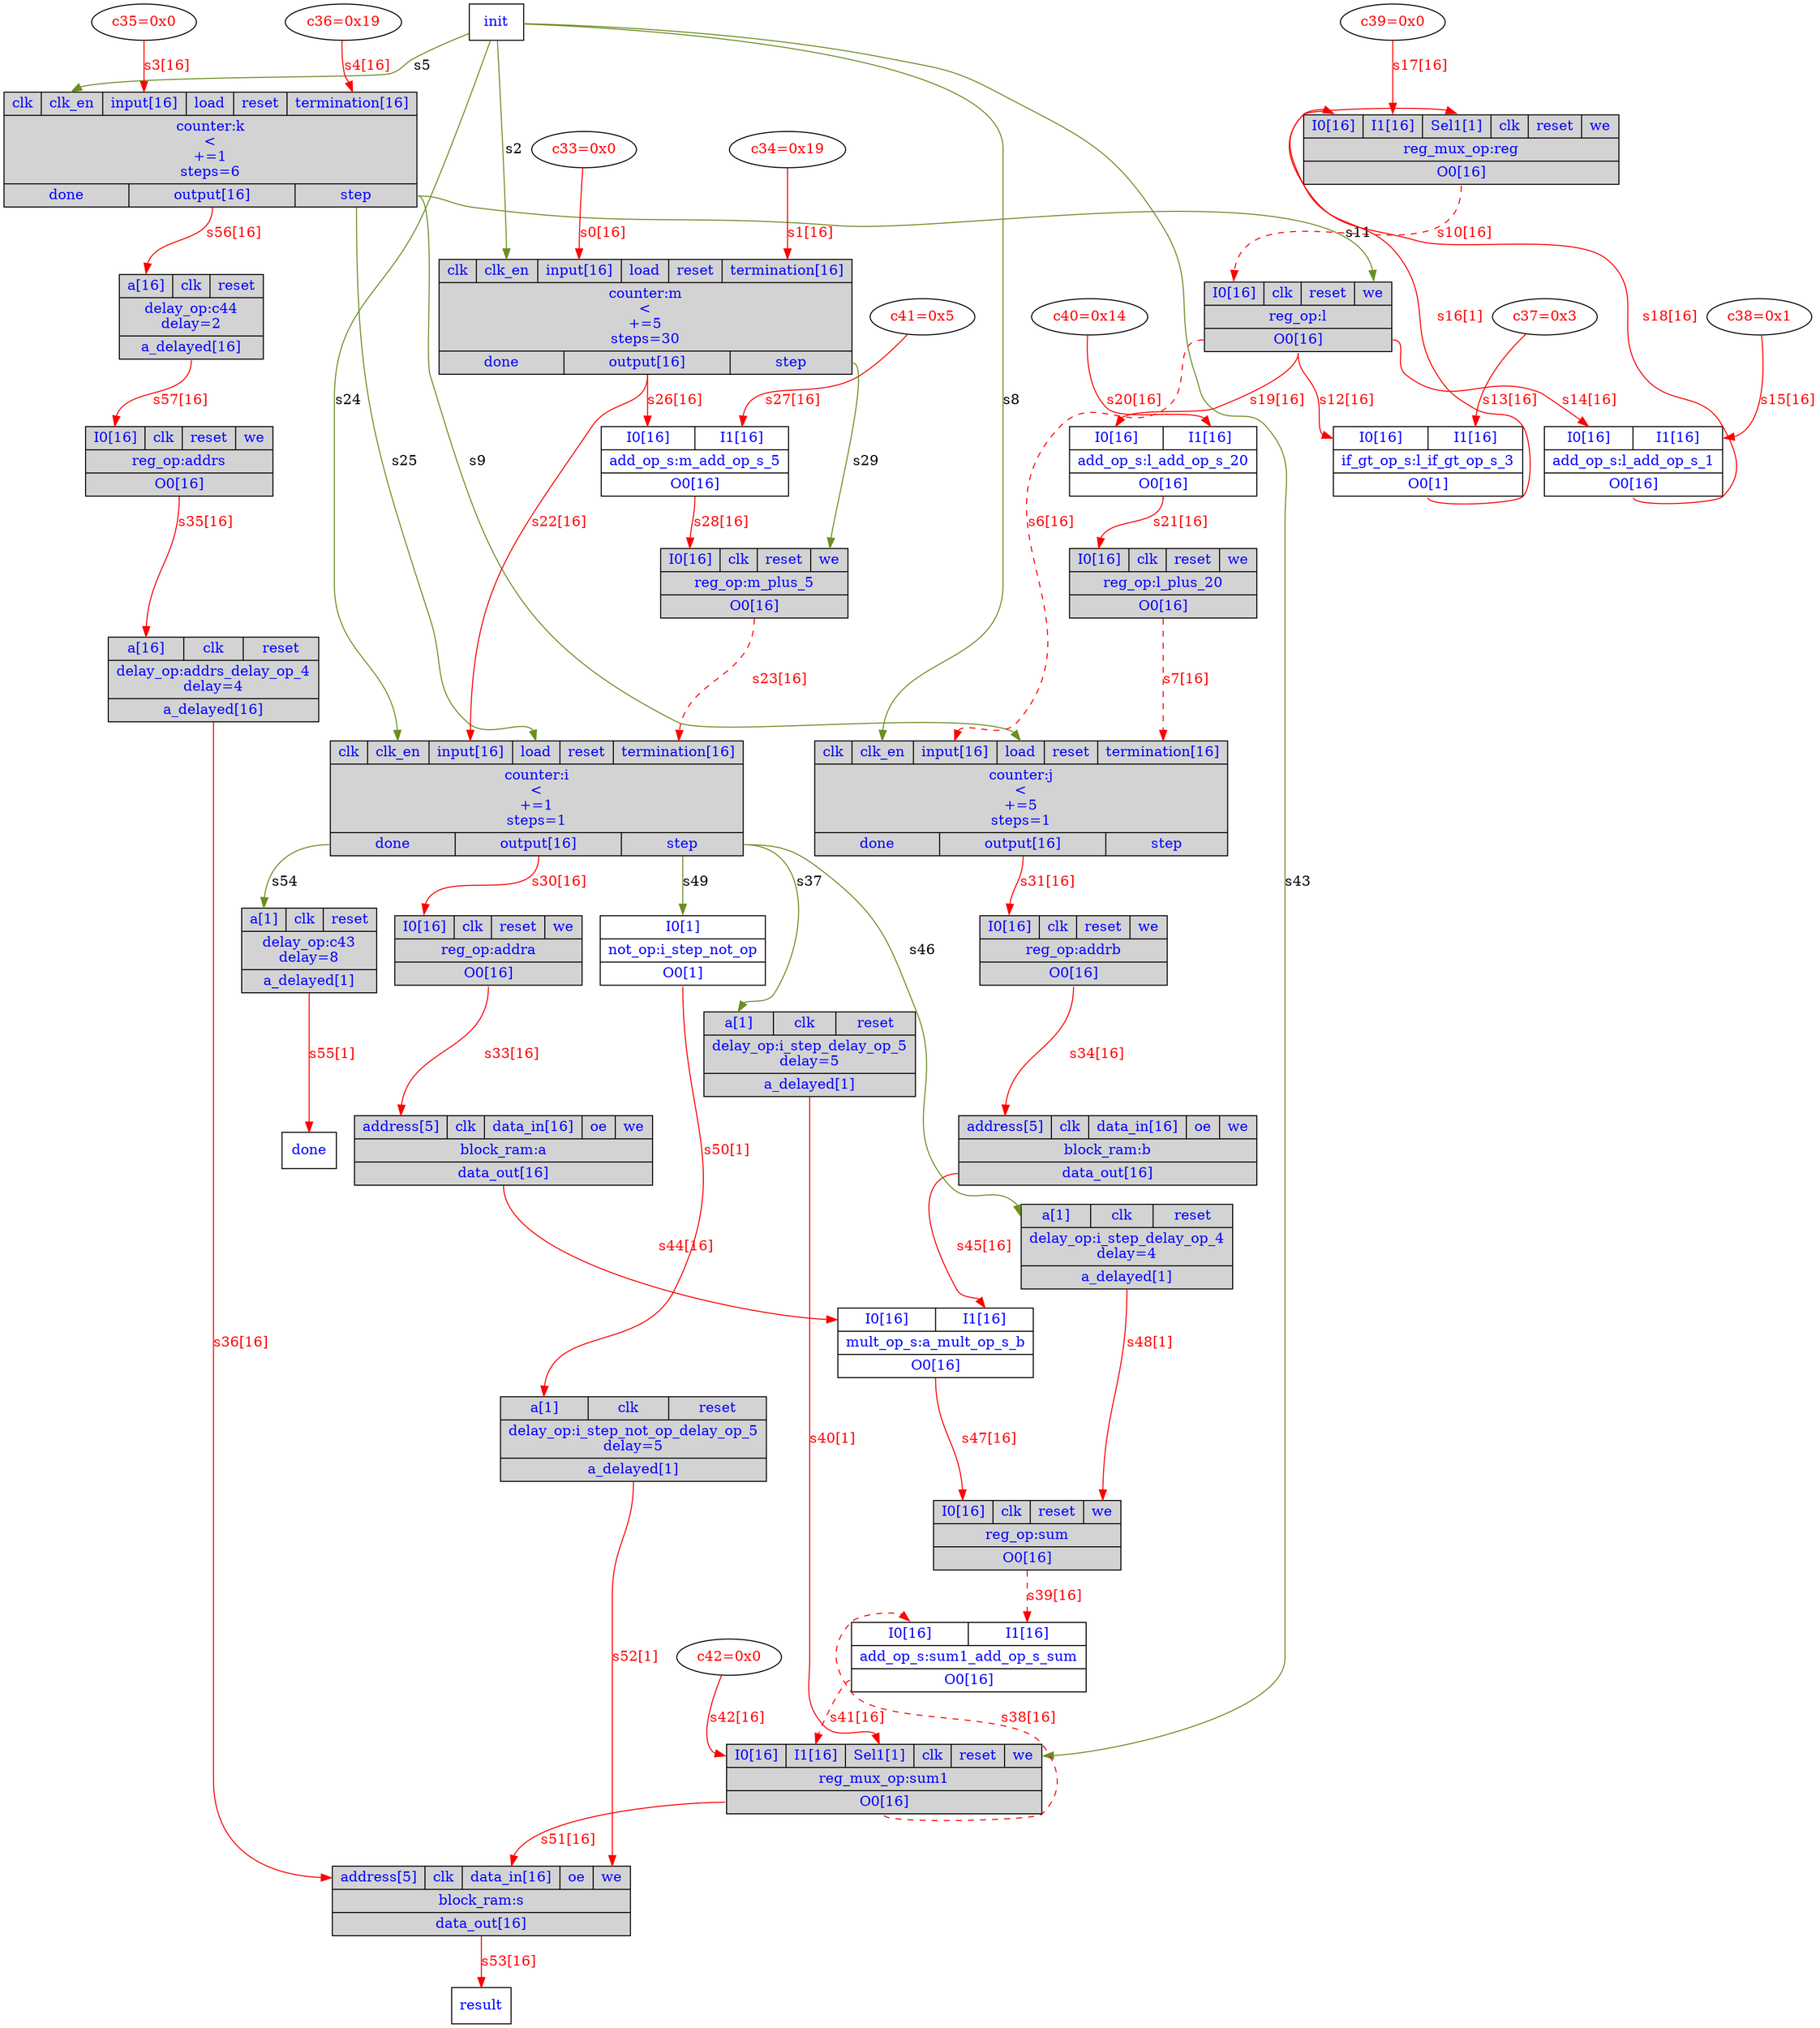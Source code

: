 digraph matmult {
	// Components (Nodes)
	"reg" [shape=record, fontcolor=blue, style="filled", fillcolor="lightgray", label="{{<I0>I0[16]|<I1>I1[16]|<Sel1>Sel1[1]|<clk>clk|<reset>reset|<we>we}|reg_mux_op:reg|{<O0>O0[16]}}"];
	"i_step_delay_op_5" [shape=record, fontcolor=blue, style="filled", fillcolor="lightgray", label="{{<a>a[1]|<clk>clk|<reset>reset}|delay_op:i_step_delay_op_5\ndelay=5|{<a_delayed>a_delayed[1]}}"];
	"k" [shape=record, fontcolor=blue, style="filled", fillcolor="lightgray", label="{{<clk>clk|<clk_en>clk_en|<input>input[16]|<load>load|<reset>reset|<termination>termination[16]}|counter:k\n\<\n+=1\nsteps=6|{<done>done|<output>output[16]|<step>step}}"];
	"addrs" [shape=record, fontcolor=blue, style="filled", fillcolor="lightgray", label="{{<I0>I0[16]|<clk>clk|<reset>reset|<we>we}|reg_op:addrs|{<O0>O0[16]}}"];
	"c40" [fontcolor=red label="c40=0x14"];
	"c37" [fontcolor=red label="c37=0x3"];
	"c44" [shape=record, fontcolor=blue, style="filled", fillcolor="lightgray", label="{{<a>a[16]|<clk>clk|<reset>reset}|delay_op:c44\ndelay=2|{<a_delayed>a_delayed[16]}}"];
	"c41" [fontcolor=red label="c41=0x5"];
	"i_step_delay_op_4" [shape=record, fontcolor=blue, style="filled", fillcolor="lightgray", label="{{<a>a[1]|<clk>clk|<reset>reset}|delay_op:i_step_delay_op_4\ndelay=4|{<a_delayed>a_delayed[1]}}"];
	"c34" [fontcolor=red label="c34=0x19"];
	"a_mult_op_s_b" [shape=record, fontcolor=blue, label="{{<I0>I0[16]|<I1>I1[16]}|mult_op_s:a_mult_op_s_b|{<O0>O0[16]}}"];
	"c33" [fontcolor=red label="c33=0x0"];
	"sum1_add_op_s_sum" [shape=record, fontcolor=blue, label="{{<I0>I0[16]|<I1>I1[16]}|add_op_s:sum1_add_op_s_sum|{<O0>O0[16]}}"];
	"s" [shape=record, fontcolor=blue, style="filled", fillcolor="lightgray", label="{{<address>address[5]|<clk>clk|<data_in>data_in[16]|<oe>oe|<we>we}|block_ram:s|{<data_out>data_out[16]}}"];
	"addrs_delay_op_4" [shape=record, fontcolor=blue, style="filled", fillcolor="lightgray", label="{{<a>a[16]|<clk>clk|<reset>reset}|delay_op:addrs_delay_op_4\ndelay=4|{<a_delayed>a_delayed[16]}}"];
	"l_add_op_s_1" [shape=record, fontcolor=blue, label="{{<I0>I0[16]|<I1>I1[16]}|add_op_s:l_add_op_s_1|{<O0>O0[16]}}"];
	"l_add_op_s_20" [shape=record, fontcolor=blue, label="{{<I0>I0[16]|<I1>I1[16]}|add_op_s:l_add_op_s_20|{<O0>O0[16]}}"];
	"l" [shape=record, fontcolor=blue, style="filled", fillcolor="lightgray", label="{{<I0>I0[16]|<clk>clk|<reset>reset|<we>we}|reg_op:l|{<O0>O0[16]}}"];
	"m" [shape=record, fontcolor=blue, style="filled", fillcolor="lightgray", label="{{<clk>clk|<clk_en>clk_en|<input>input[16]|<load>load|<reset>reset|<termination>termination[16]}|counter:m\n\<\n+=5\nsteps=30|{<done>done|<output>output[16]|<step>step}}"];
	"init" [shape=msquare fontcolor=blue label="init"];
	"result" [shape=msquare fontcolor=blue label="result"];
	"l_plus_20" [shape=record, fontcolor=blue, style="filled", fillcolor="lightgray", label="{{<I0>I0[16]|<clk>clk|<reset>reset|<we>we}|reg_op:l_plus_20|{<O0>O0[16]}}"];
	"b" [shape=record, fontcolor=blue, style="filled", fillcolor="lightgray", label="{{<address>address[5]|<clk>clk|<data_in>data_in[16]|<oe>oe|<we>we}|block_ram:b|{<data_out>data_out[16]}}"];
	"l_if_gt_op_s_3" [shape=record, fontcolor=blue, label="{{<I0>I0[16]|<I1>I1[16]}|if_gt_op_s:l_if_gt_op_s_3|{<O0>O0[1]}}"];
	"m_add_op_s_5" [shape=record, fontcolor=blue, label="{{<I0>I0[16]|<I1>I1[16]}|add_op_s:m_add_op_s_5|{<O0>O0[16]}}"];
	"i_step_not_op" [shape=record, fontcolor=blue, label="{{<I0>I0[1]}|not_op:i_step_not_op|{<O0>O0[1]}}"];
	"sum1" [shape=record, fontcolor=blue, style="filled", fillcolor="lightgray", label="{{<I0>I0[16]|<I1>I1[16]|<Sel1>Sel1[1]|<clk>clk|<reset>reset|<we>we}|reg_mux_op:sum1|{<O0>O0[16]}}"];
	"c35" [fontcolor=red label="c35=0x0"];
	"c38" [fontcolor=red label="c38=0x1"];
	"i_step_not_op_delay_op_5" [shape=record, fontcolor=blue, style="filled", fillcolor="lightgray", label="{{<a>a[1]|<clk>clk|<reset>reset}|delay_op:i_step_not_op_delay_op_5\ndelay=5|{<a_delayed>a_delayed[1]}}"];
	"c43" [shape=record, fontcolor=blue, style="filled", fillcolor="lightgray", label="{{<a>a[1]|<clk>clk|<reset>reset}|delay_op:c43\ndelay=8|{<a_delayed>a_delayed[1]}}"];
	"c42" [fontcolor=red label="c42=0x0"];
	"c39" [fontcolor=red label="c39=0x0"];
	"i" [shape=record, fontcolor=blue, style="filled", fillcolor="lightgray", label="{{<clk>clk|<clk_en>clk_en|<input>input[16]|<load>load|<reset>reset|<termination>termination[16]}|counter:i\n\<\n+=1\nsteps=1|{<done>done|<output>output[16]|<step>step}}"];
	"c36" [fontcolor=red label="c36=0x19"];
	"addra" [shape=record, fontcolor=blue, style="filled", fillcolor="lightgray", label="{{<I0>I0[16]|<clk>clk|<reset>reset|<we>we}|reg_op:addra|{<O0>O0[16]}}"];
	"sum" [shape=record, fontcolor=blue, style="filled", fillcolor="lightgray", label="{{<I0>I0[16]|<clk>clk|<reset>reset|<we>we}|reg_op:sum|{<O0>O0[16]}}"];
	"j" [shape=record, fontcolor=blue, style="filled", fillcolor="lightgray", label="{{<clk>clk|<clk_en>clk_en|<input>input[16]|<load>load|<reset>reset|<termination>termination[16]}|counter:j\n\<\n+=5\nsteps=1|{<done>done|<output>output[16]|<step>step}}"];
	"a" [shape=record, fontcolor=blue, style="filled", fillcolor="lightgray", label="{{<address>address[5]|<clk>clk|<data_in>data_in[16]|<oe>oe|<we>we}|block_ram:a|{<data_out>data_out[16]}}"];
	"addrb" [shape=record, fontcolor=blue, style="filled", fillcolor="lightgray", label="{{<I0>I0[16]|<clk>clk|<reset>reset|<we>we}|reg_op:addrb|{<O0>O0[16]}}"];
	"m_plus_5" [shape=record, fontcolor=blue, style="filled", fillcolor="lightgray", label="{{<I0>I0[16]|<clk>clk|<reset>reset|<we>we}|reg_op:m_plus_5|{<O0>O0[16]}}"];
	"done" [shape=msquare fontcolor=blue label="done"];

	// Signals (Edges)
	"c33" -> "m":input [label="s0[16]" color=red fontcolor=red];
	"i_step_not_op_delay_op_5":a_delayed -> "s":we [label="s52[1]" color=red fontcolor=red];
	"k":step -> "l":we [label="s11" color=olivedrab];
	"c38" -> "l_add_op_s_1":I1 [label="s15[16]" color=red fontcolor=red];
	"i_step_delay_op_4":a_delayed -> "sum":we [label="s48[1]" color=red fontcolor=red];
	"b":data_out -> "a_mult_op_s_b":I1 [label="s45[16]" color=red fontcolor=red];
	"i":output -> "addra":I0 [label="s30[16]" color=red fontcolor=red];
	"m":step -> "m_plus_5":we [label="s29" color=olivedrab];
	"addrb":O0 -> "b":address [label="s34[16]" color=red fontcolor=red];
	"addra":O0 -> "a":address [label="s33[16]" color=red fontcolor=red];
	"c41" -> "m_add_op_s_5":I1 [label="s27[16]" color=red fontcolor=red];
	"k":step -> "j":load [label="s9" color=olivedrab];
	"c37" -> "l_if_gt_op_s_3":I1 [label="s13[16]" color=red fontcolor=red];
	"c39" -> "reg":I1 [label="s17[16]" color=red fontcolor=red];
	"i_step_not_op":O0 -> "i_step_not_op_delay_op_5":a [label="s50[1]" color=red fontcolor=red];
	"m_add_op_s_5":O0 -> "m_plus_5":I0 [label="s28[16]" color=red fontcolor=red];
	"j":output -> "addrb":I0 [label="s31[16]" color=red fontcolor=red];
	"addrs":O0 -> "addrs_delay_op_4":a [label="s35[16]" color=red fontcolor=red];
	"i":step -> "i_step_delay_op_4":a [label="s46" color=olivedrab];
	"l":O0 -> "l_add_op_s_1":I0 [label="s14[16]" color=red fontcolor=red];
	"sum1":O0 -> "s":data_in [label="s51[16]" color=red fontcolor=red];
	"i":step -> "i_step_not_op":I0 [label="s49" color=olivedrab];
	"l_if_gt_op_s_3":O0 -> "reg":Sel1 [label="s16[1]" color=red fontcolor=red];
	"reg":O0 -> "l":I0 [label="s10[16]" color=red fontcolor=red style=dashed];
	"s":data_out -> "result" [label="s53[16]" color=red fontcolor=red];
	"l":O0 -> "l_if_gt_op_s_3":I0 [label="s12[16]" color=red fontcolor=red];
	"a_mult_op_s_b":O0 -> "sum":I0 [label="s47[16]" color=red fontcolor=red];
	"m":output -> "i":input [label="s22[16]" color=red fontcolor=red];
	"m":output -> "m_add_op_s_5":I0 [label="s26[16]" color=red fontcolor=red];
	"i":step -> "i_step_delay_op_5":a [label="s37" color=olivedrab];
	"i_step_delay_op_5":a_delayed -> "sum1":Sel1 [label="s40[1]" color=red fontcolor=red];
	"a":data_out -> "a_mult_op_s_b":I0 [label="s44[16]" color=red fontcolor=red];
	"sum1_add_op_s_sum":O0 -> "sum1":I1 [label="s41[16]" color=red fontcolor=red style=dashed];
	"c43":a_delayed -> "done" [label="s55[1]" color=red fontcolor=red];
	"l":O0 -> "l_add_op_s_20":I0 [label="s19[16]" color=red fontcolor=red];
	"k":step -> "i":load [label="s25" color=olivedrab];
	"k":output -> "c44":a [label="s56[16]" color=red fontcolor=red];
	"l_add_op_s_20":O0 -> "l_plus_20":I0 [label="s21[16]" color=red fontcolor=red];
	"m_plus_5":O0 -> "i":termination [label="s23[16]" color=red fontcolor=red style=dashed];
	"l_plus_20":O0 -> "j":termination [label="s7[16]" color=red fontcolor=red style=dashed];
	"init" -> "k":clk_en [label="s5" color=olivedrab];
	"c35" -> "k":input [label="s3[16]" color=red fontcolor=red];
	"c34" -> "m":termination [label="s1[16]" color=red fontcolor=red];
	"c40" -> "l_add_op_s_20":I1 [label="s20[16]" color=red fontcolor=red];
	"c44":a_delayed -> "addrs":I0 [label="s57[16]" color=red fontcolor=red];
	"init" -> "i":clk_en [label="s24" color=olivedrab];
	"i":done -> "c43":a [label="s54" color=olivedrab];
	"sum1":O0 -> "sum1_add_op_s_sum":I0 [label="s38[16]" color=red fontcolor=red style=dashed];
	"init" -> "sum1":we [label="s43" color=olivedrab];
	"c42" -> "sum1":I0 [label="s42[16]" color=red fontcolor=red];
	"sum":O0 -> "sum1_add_op_s_sum":I1 [label="s39[16]" color=red fontcolor=red style=dashed];
	"addrs_delay_op_4":a_delayed -> "s":address [label="s36[16]" color=red fontcolor=red];
	"l_add_op_s_1":O0 -> "reg":I0 [label="s18[16]" color=red fontcolor=red];
	"l":O0 -> "j":input [label="s6[16]" color=red fontcolor=red style=dashed];
	"init" -> "j":clk_en [label="s8" color=olivedrab];
	"c36" -> "k":termination [label="s4[16]" color=red fontcolor=red];
	"init" -> "m":clk_en [label="s2" color=olivedrab];
}